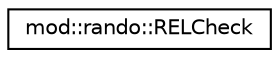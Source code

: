 digraph "Graphical Class Hierarchy"
{
 // LATEX_PDF_SIZE
  edge [fontname="Helvetica",fontsize="10",labelfontname="Helvetica",labelfontsize="10"];
  node [fontname="Helvetica",fontsize="10",shape=record];
  rankdir="LR";
  Node0 [label="mod::rando::RELCheck",height=0.2,width=0.4,color="black", fillcolor="white", style="filled",URL="$de/d87/structmod_1_1rando_1_1RELCheck.html",tooltip=" "];
}
